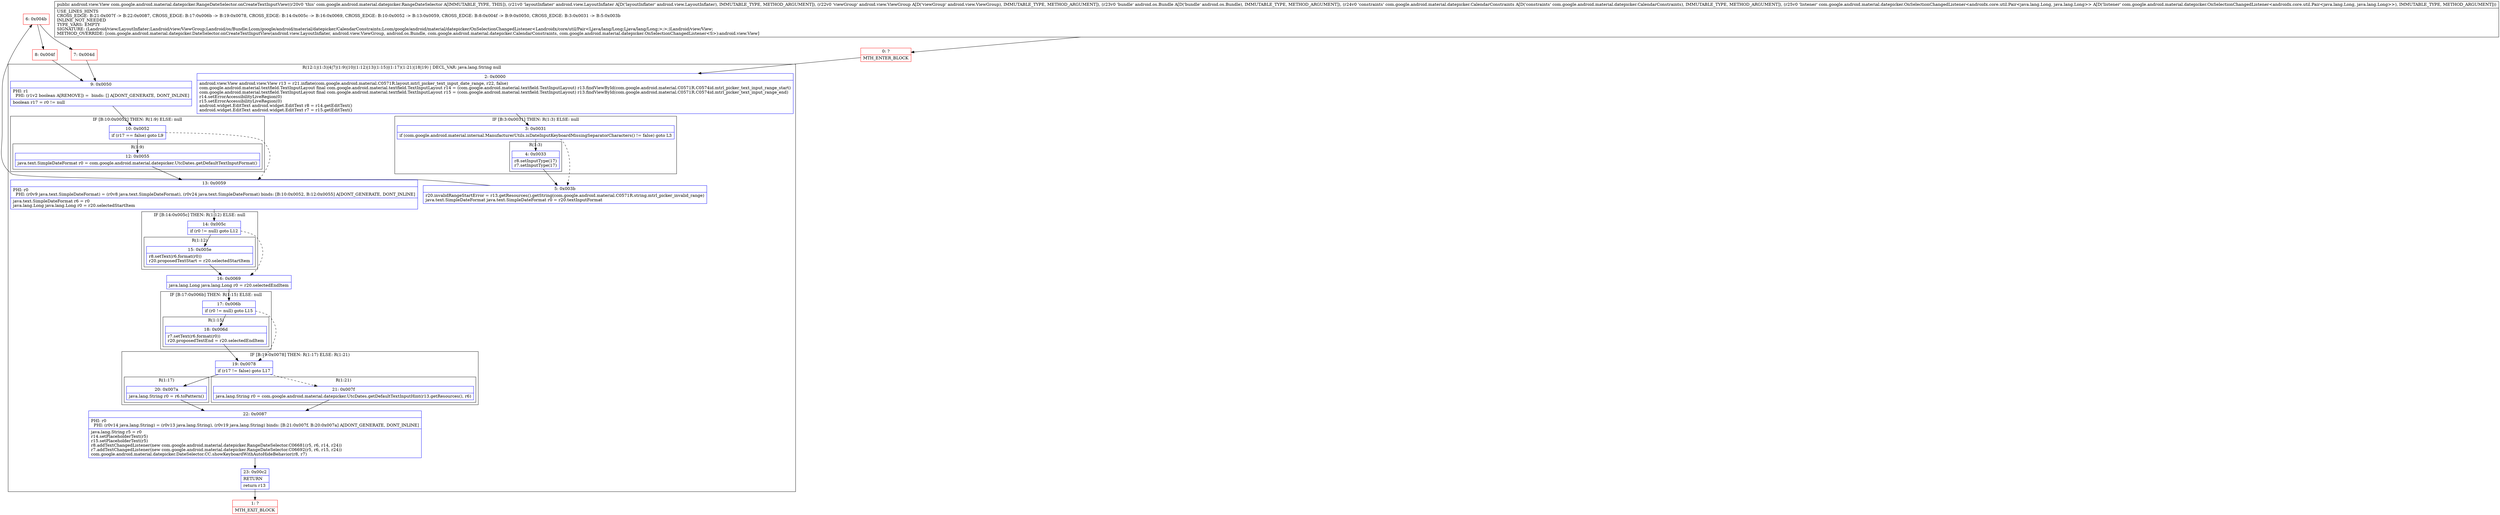 digraph "CFG forcom.google.android.material.datepicker.RangeDateSelector.onCreateTextInputView(Landroid\/view\/LayoutInflater;Landroid\/view\/ViewGroup;Landroid\/os\/Bundle;Lcom\/google\/android\/material\/datepicker\/CalendarConstraints;Lcom\/google\/android\/material\/datepicker\/OnSelectionChangedListener;)Landroid\/view\/View;" {
subgraph cluster_Region_1838350195 {
label = "R(12:1|(1:3)|4|7|(1:9)|10|(1:12)|13|(1:15)|(1:17)(1:21)|18|19) | DECL_VAR: java.lang.String null\l";
node [shape=record,color=blue];
Node_2 [shape=record,label="{2\:\ 0x0000|android.view.View android.view.View r13 = r21.inflate(com.google.android.material.C0571R.layout.mtrl_picker_text_input_date_range, r22, false)\lcom.google.android.material.textfield.TextInputLayout final com.google.android.material.textfield.TextInputLayout r14 = (com.google.android.material.textfield.TextInputLayout) r13.findViewById(com.google.android.material.C0571R.C0574id.mtrl_picker_text_input_range_start)\lcom.google.android.material.textfield.TextInputLayout final com.google.android.material.textfield.TextInputLayout r15 = (com.google.android.material.textfield.TextInputLayout) r13.findViewById(com.google.android.material.C0571R.C0574id.mtrl_picker_text_input_range_end)\lr14.setErrorAccessibilityLiveRegion(0)\lr15.setErrorAccessibilityLiveRegion(0)\landroid.widget.EditText android.widget.EditText r8 = r14.getEditText()\landroid.widget.EditText android.widget.EditText r7 = r15.getEditText()\l}"];
subgraph cluster_IfRegion_1778729979 {
label = "IF [B:3:0x0031] THEN: R(1:3) ELSE: null";
node [shape=record,color=blue];
Node_3 [shape=record,label="{3\:\ 0x0031|if (com.google.android.material.internal.ManufacturerUtils.isDateInputKeyboardMissingSeparatorCharacters() != false) goto L3\l}"];
subgraph cluster_Region_972552146 {
label = "R(1:3)";
node [shape=record,color=blue];
Node_4 [shape=record,label="{4\:\ 0x0033|r8.setInputType(17)\lr7.setInputType(17)\l}"];
}
}
Node_5 [shape=record,label="{5\:\ 0x003b|r20.invalidRangeStartError = r13.getResources().getString(com.google.android.material.C0571R.string.mtrl_picker_invalid_range)\ljava.text.SimpleDateFormat java.text.SimpleDateFormat r0 = r20.textInputFormat\l}"];
Node_9 [shape=record,label="{9\:\ 0x0050|PHI: r1 \l  PHI: (r1v2 boolean A[REMOVE]) =  binds: [] A[DONT_GENERATE, DONT_INLINE]\l|boolean r17 = r0 != null\l}"];
subgraph cluster_IfRegion_1950246975 {
label = "IF [B:10:0x0052] THEN: R(1:9) ELSE: null";
node [shape=record,color=blue];
Node_10 [shape=record,label="{10\:\ 0x0052|if (r17 == false) goto L9\l}"];
subgraph cluster_Region_1920026820 {
label = "R(1:9)";
node [shape=record,color=blue];
Node_12 [shape=record,label="{12\:\ 0x0055|java.text.SimpleDateFormat r0 = com.google.android.material.datepicker.UtcDates.getDefaultTextInputFormat()\l}"];
}
}
Node_13 [shape=record,label="{13\:\ 0x0059|PHI: r0 \l  PHI: (r0v9 java.text.SimpleDateFormat) = (r0v8 java.text.SimpleDateFormat), (r0v24 java.text.SimpleDateFormat) binds: [B:10:0x0052, B:12:0x0055] A[DONT_GENERATE, DONT_INLINE]\l|java.text.SimpleDateFormat r6 = r0\ljava.lang.Long java.lang.Long r0 = r20.selectedStartItem\l}"];
subgraph cluster_IfRegion_1846196076 {
label = "IF [B:14:0x005c] THEN: R(1:12) ELSE: null";
node [shape=record,color=blue];
Node_14 [shape=record,label="{14\:\ 0x005c|if (r0 != null) goto L12\l}"];
subgraph cluster_Region_2049292450 {
label = "R(1:12)";
node [shape=record,color=blue];
Node_15 [shape=record,label="{15\:\ 0x005e|r8.setText(r6.format(r0))\lr20.proposedTextStart = r20.selectedStartItem\l}"];
}
}
Node_16 [shape=record,label="{16\:\ 0x0069|java.lang.Long java.lang.Long r0 = r20.selectedEndItem\l}"];
subgraph cluster_IfRegion_1777489154 {
label = "IF [B:17:0x006b] THEN: R(1:15) ELSE: null";
node [shape=record,color=blue];
Node_17 [shape=record,label="{17\:\ 0x006b|if (r0 != null) goto L15\l}"];
subgraph cluster_Region_3586546 {
label = "R(1:15)";
node [shape=record,color=blue];
Node_18 [shape=record,label="{18\:\ 0x006d|r7.setText(r6.format(r0))\lr20.proposedTextEnd = r20.selectedEndItem\l}"];
}
}
subgraph cluster_IfRegion_596192946 {
label = "IF [B:19:0x0078] THEN: R(1:17) ELSE: R(1:21)";
node [shape=record,color=blue];
Node_19 [shape=record,label="{19\:\ 0x0078|if (r17 != false) goto L17\l}"];
subgraph cluster_Region_382073368 {
label = "R(1:17)";
node [shape=record,color=blue];
Node_20 [shape=record,label="{20\:\ 0x007a|java.lang.String r0 = r6.toPattern()\l}"];
}
subgraph cluster_Region_1628595444 {
label = "R(1:21)";
node [shape=record,color=blue];
Node_21 [shape=record,label="{21\:\ 0x007f|java.lang.String r0 = com.google.android.material.datepicker.UtcDates.getDefaultTextInputHint(r13.getResources(), r6)\l}"];
}
}
Node_22 [shape=record,label="{22\:\ 0x0087|PHI: r0 \l  PHI: (r0v14 java.lang.String) = (r0v13 java.lang.String), (r0v19 java.lang.String) binds: [B:21:0x007f, B:20:0x007a] A[DONT_GENERATE, DONT_INLINE]\l|java.lang.String r5 = r0\lr14.setPlaceholderText(r5)\lr15.setPlaceholderText(r5)\lr8.addTextChangedListener(new com.google.android.material.datepicker.RangeDateSelector.C06681(r5, r6, r14, r24))\lr7.addTextChangedListener(new com.google.android.material.datepicker.RangeDateSelector.C06692(r5, r6, r15, r24))\lcom.google.android.material.datepicker.DateSelector.CC.showKeyboardWithAutoHideBehavior(r8, r7)\l}"];
Node_23 [shape=record,label="{23\:\ 0x00c2|RETURN\l|return r13\l}"];
}
Node_0 [shape=record,color=red,label="{0\:\ ?|MTH_ENTER_BLOCK\l}"];
Node_6 [shape=record,color=red,label="{6\:\ 0x004b}"];
Node_7 [shape=record,color=red,label="{7\:\ 0x004d}"];
Node_1 [shape=record,color=red,label="{1\:\ ?|MTH_EXIT_BLOCK\l}"];
Node_8 [shape=record,color=red,label="{8\:\ 0x004f}"];
MethodNode[shape=record,label="{public android.view.View com.google.android.material.datepicker.RangeDateSelector.onCreateTextInputView((r20v0 'this' com.google.android.material.datepicker.RangeDateSelector A[IMMUTABLE_TYPE, THIS]), (r21v0 'layoutInflater' android.view.LayoutInflater A[D('layoutInflater' android.view.LayoutInflater), IMMUTABLE_TYPE, METHOD_ARGUMENT]), (r22v0 'viewGroup' android.view.ViewGroup A[D('viewGroup' android.view.ViewGroup), IMMUTABLE_TYPE, METHOD_ARGUMENT]), (r23v0 'bundle' android.os.Bundle A[D('bundle' android.os.Bundle), IMMUTABLE_TYPE, METHOD_ARGUMENT]), (r24v0 'constraints' com.google.android.material.datepicker.CalendarConstraints A[D('constraints' com.google.android.material.datepicker.CalendarConstraints), IMMUTABLE_TYPE, METHOD_ARGUMENT]), (r25v0 'listener' com.google.android.material.datepicker.OnSelectionChangedListener\<androidx.core.util.Pair\<java.lang.Long, java.lang.Long\>\> A[D('listener' com.google.android.material.datepicker.OnSelectionChangedListener\<androidx.core.util.Pair\<java.lang.Long, java.lang.Long\>\>), IMMUTABLE_TYPE, METHOD_ARGUMENT]))  | USE_LINES_HINTS\lCROSS_EDGE: B:21:0x007f \-\> B:22:0x0087, CROSS_EDGE: B:17:0x006b \-\> B:19:0x0078, CROSS_EDGE: B:14:0x005c \-\> B:16:0x0069, CROSS_EDGE: B:10:0x0052 \-\> B:13:0x0059, CROSS_EDGE: B:8:0x004f \-\> B:9:0x0050, CROSS_EDGE: B:3:0x0031 \-\> B:5:0x003b\lINLINE_NOT_NEEDED\lTYPE_VARS: EMPTY\lSIGNATURE: (Landroid\/view\/LayoutInflater;Landroid\/view\/ViewGroup;Landroid\/os\/Bundle;Lcom\/google\/android\/material\/datepicker\/CalendarConstraints;Lcom\/google\/android\/material\/datepicker\/OnSelectionChangedListener\<Landroidx\/core\/util\/Pair\<Ljava\/lang\/Long;Ljava\/lang\/Long;\>;\>;)Landroid\/view\/View;\lMETHOD_OVERRIDE: [com.google.android.material.datepicker.DateSelector.onCreateTextInputView(android.view.LayoutInflater, android.view.ViewGroup, android.os.Bundle, com.google.android.material.datepicker.CalendarConstraints, com.google.android.material.datepicker.OnSelectionChangedListener\<S\>):android.view.View]\l}"];
MethodNode -> Node_0;Node_2 -> Node_3;
Node_3 -> Node_4;
Node_3 -> Node_5[style=dashed];
Node_4 -> Node_5;
Node_5 -> Node_6;
Node_9 -> Node_10;
Node_10 -> Node_12;
Node_10 -> Node_13[style=dashed];
Node_12 -> Node_13;
Node_13 -> Node_14;
Node_14 -> Node_15;
Node_14 -> Node_16[style=dashed];
Node_15 -> Node_16;
Node_16 -> Node_17;
Node_17 -> Node_18;
Node_17 -> Node_19[style=dashed];
Node_18 -> Node_19;
Node_19 -> Node_20;
Node_19 -> Node_21[style=dashed];
Node_20 -> Node_22;
Node_21 -> Node_22;
Node_22 -> Node_23;
Node_23 -> Node_1;
Node_0 -> Node_2;
Node_6 -> Node_7;
Node_6 -> Node_8;
Node_7 -> Node_9;
Node_8 -> Node_9;
}

